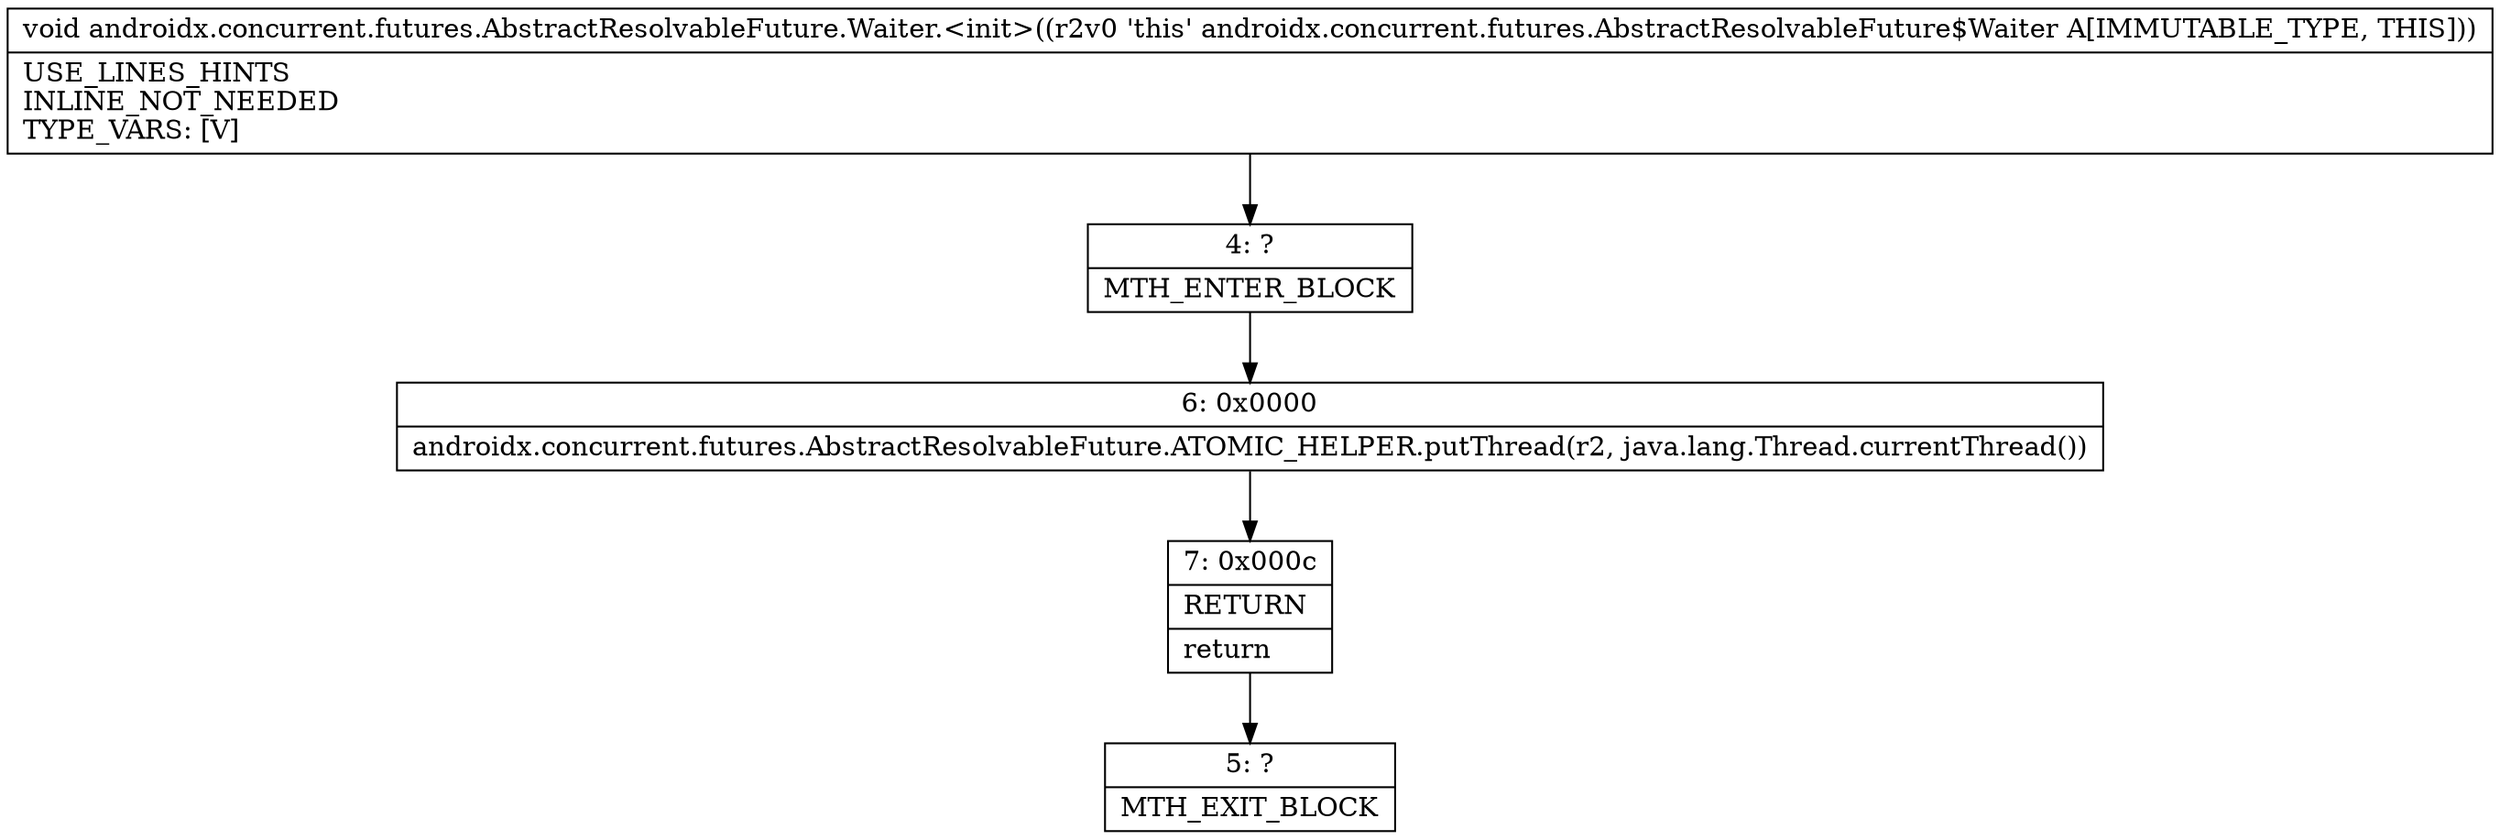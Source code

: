 digraph "CFG forandroidx.concurrent.futures.AbstractResolvableFuture.Waiter.\<init\>()V" {
Node_4 [shape=record,label="{4\:\ ?|MTH_ENTER_BLOCK\l}"];
Node_6 [shape=record,label="{6\:\ 0x0000|androidx.concurrent.futures.AbstractResolvableFuture.ATOMIC_HELPER.putThread(r2, java.lang.Thread.currentThread())\l}"];
Node_7 [shape=record,label="{7\:\ 0x000c|RETURN\l|return\l}"];
Node_5 [shape=record,label="{5\:\ ?|MTH_EXIT_BLOCK\l}"];
MethodNode[shape=record,label="{void androidx.concurrent.futures.AbstractResolvableFuture.Waiter.\<init\>((r2v0 'this' androidx.concurrent.futures.AbstractResolvableFuture$Waiter A[IMMUTABLE_TYPE, THIS]))  | USE_LINES_HINTS\lINLINE_NOT_NEEDED\lTYPE_VARS: [V]\l}"];
MethodNode -> Node_4;Node_4 -> Node_6;
Node_6 -> Node_7;
Node_7 -> Node_5;
}

